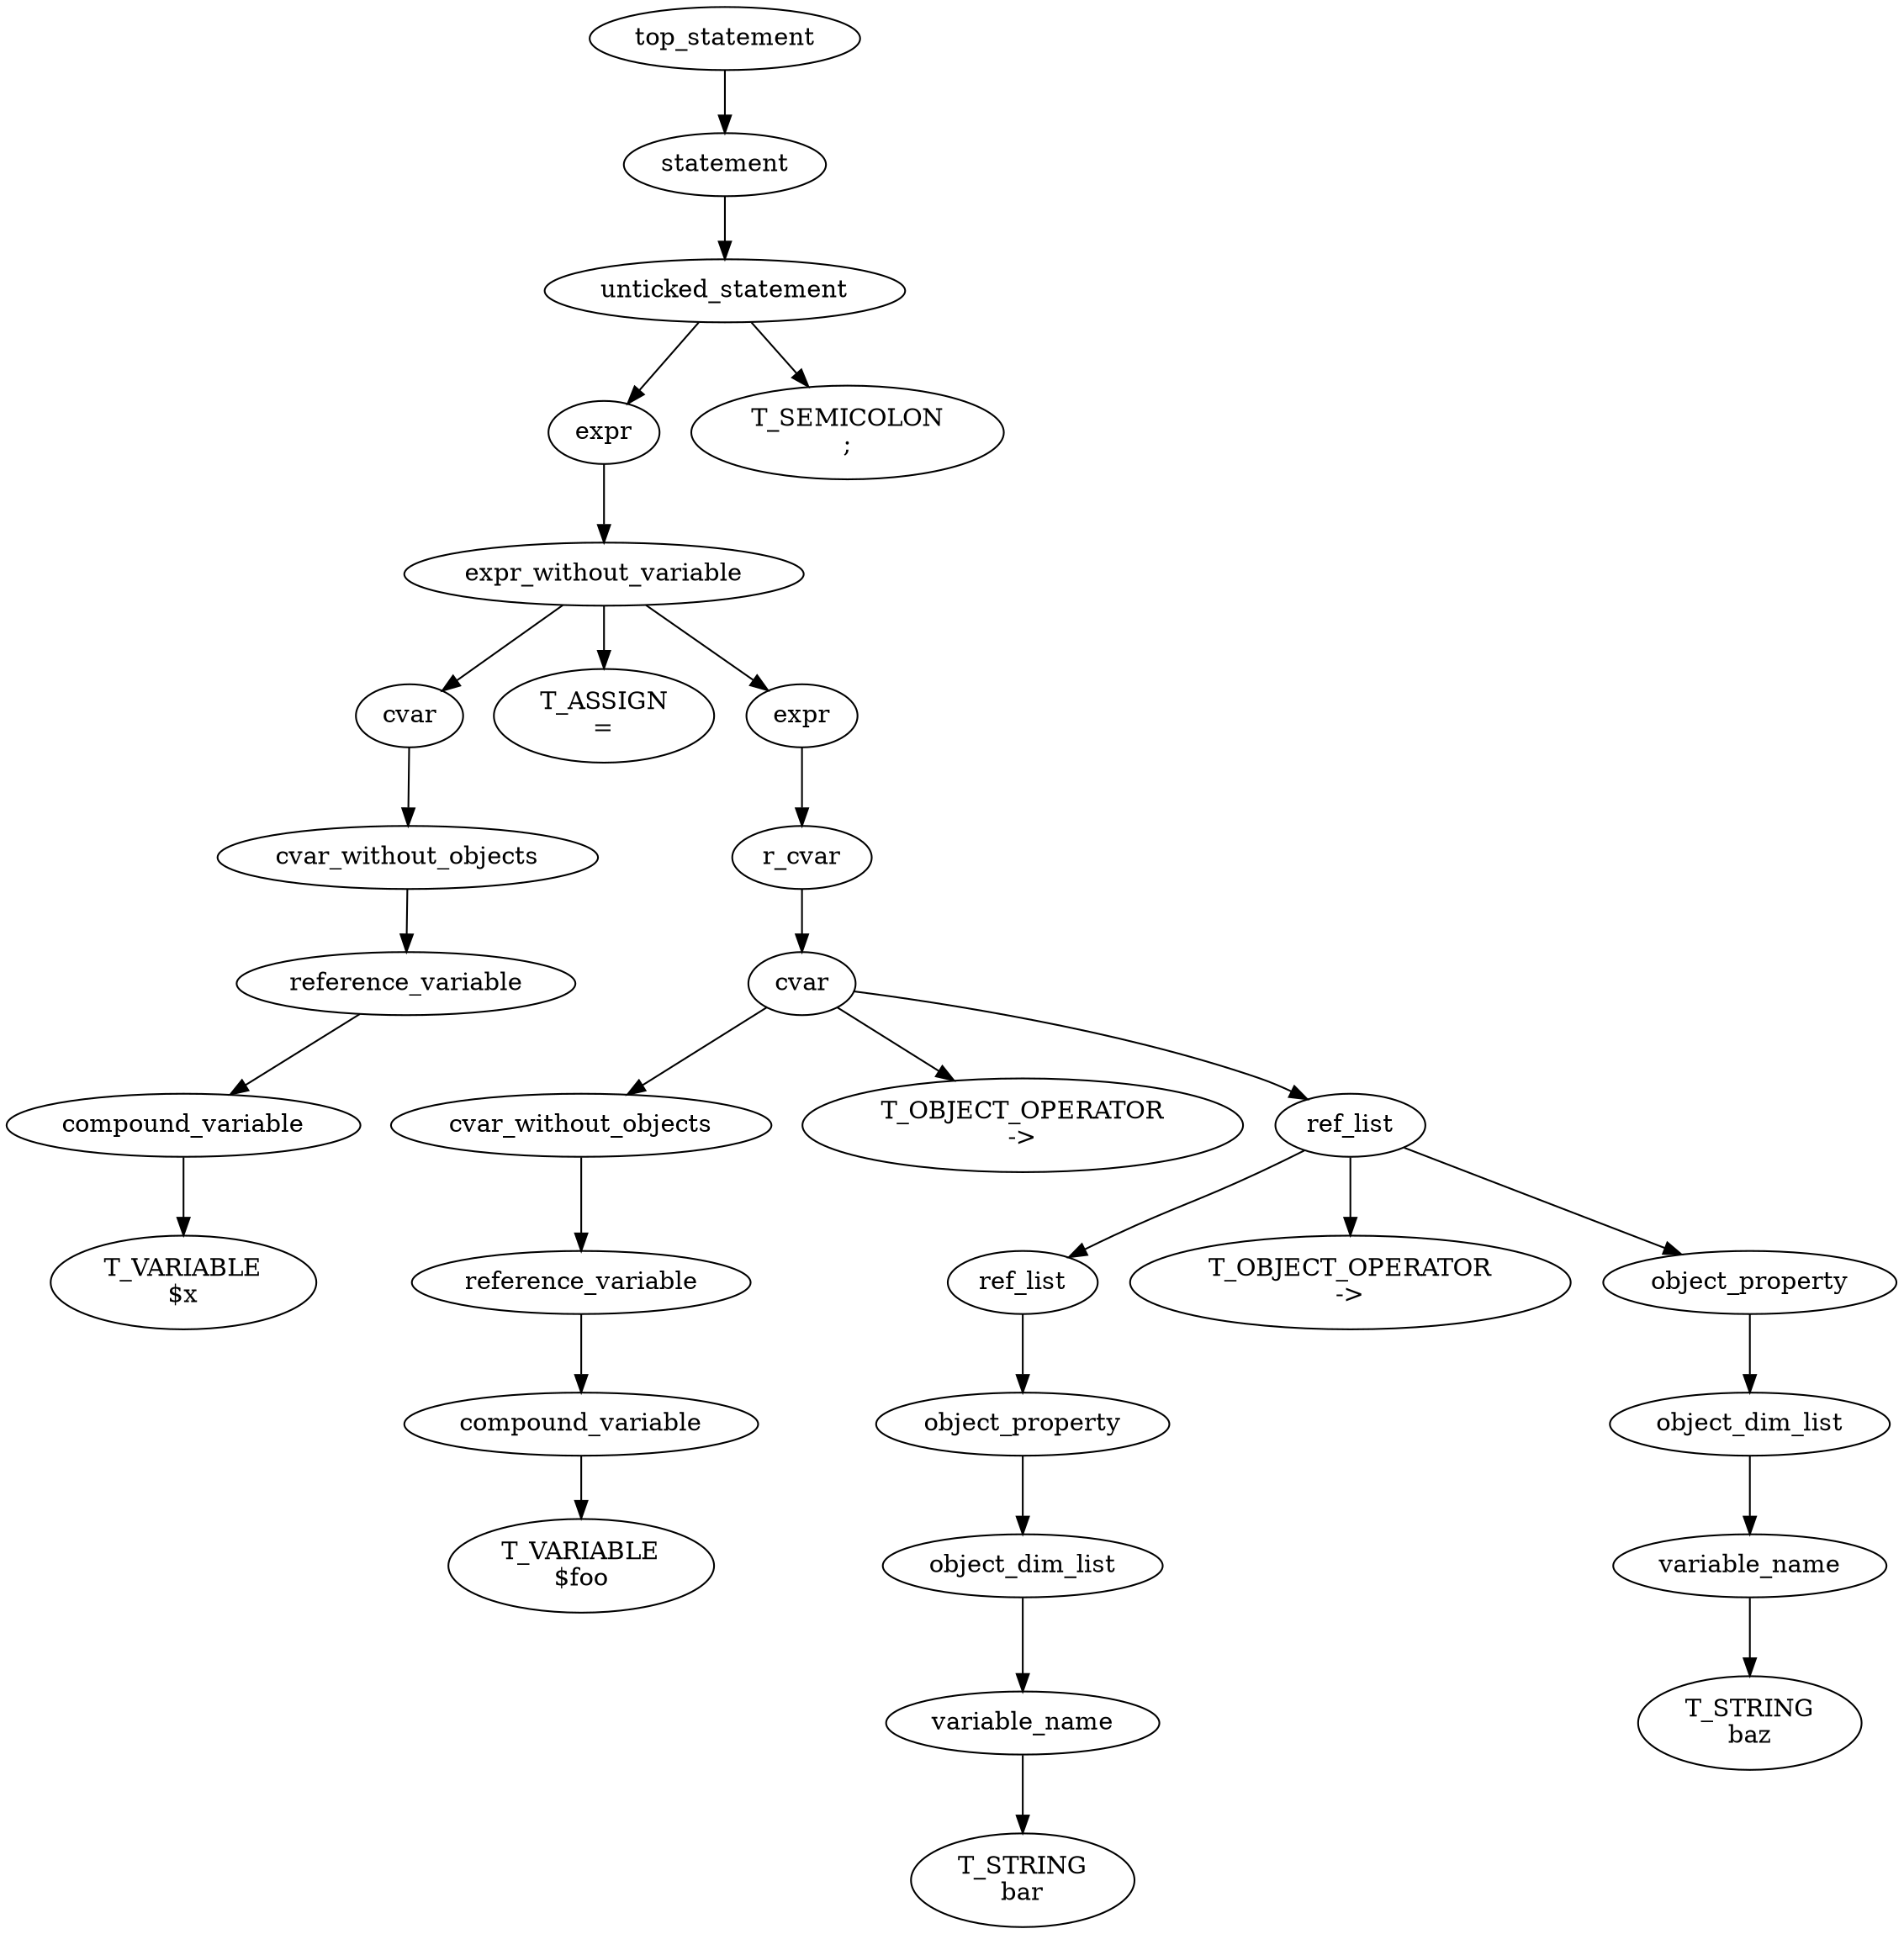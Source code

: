 digraph parse_tree {
  n32 [label="top_statement"];
  n31 [label="statement"];
  n32 -> n31;
  n30 [label="unticked_statement"];
  n31 -> n30;
  n29 [label="expr"];
  n30 -> n29;
  n28 [label="expr_without_variable"];
  n29 -> n28;
  n7 [label="cvar"];
  n28 -> n7;
  n6 [label="cvar_without_objects"];
  n7 -> n6;
  n5 [label="reference_variable"];
  n6 -> n5;
  n4 [label="compound_variable"];
  n5 -> n4;
  n0 [label="T_VARIABLE\n$x"];
  n4 -> n0;
  n3 [label="T_ASSIGN\n="];
  n28 -> n3;
  n27 [label="expr"];
  n28 -> n27;
  n26 [label="r_cvar"];
  n27 -> n26;
  n25 [label="cvar"];
  n26 -> n25;
  n12 [label="cvar_without_objects"];
  n25 -> n12;
  n11 [label="reference_variable"];
  n12 -> n11;
  n10 [label="compound_variable"];
  n11 -> n10;
  n8 [label="T_VARIABLE\n$foo"];
  n10 -> n8;
  n9 [label="T_OBJECT_OPERATOR\n->"];
  n25 -> n9;
  n24 [label="ref_list"];
  n25 -> n24;
  n18 [label="ref_list"];
  n24 -> n18;
  n17 [label="object_property"];
  n18 -> n17;
  n16 [label="object_dim_list"];
  n17 -> n16;
  n15 [label="variable_name"];
  n16 -> n15;
  n13 [label="T_STRING\nbar"];
  n15 -> n13;
  n14 [label="T_OBJECT_OPERATOR\n->"];
  n24 -> n14;
  n23 [label="object_property"];
  n24 -> n23;
  n22 [label="object_dim_list"];
  n23 -> n22;
  n21 [label="variable_name"];
  n22 -> n21;
  n19 [label="T_STRING\nbaz"];
  n21 -> n19;
  n20 [label="T_SEMICOLON\n;"];
  n30 -> n20;
}
